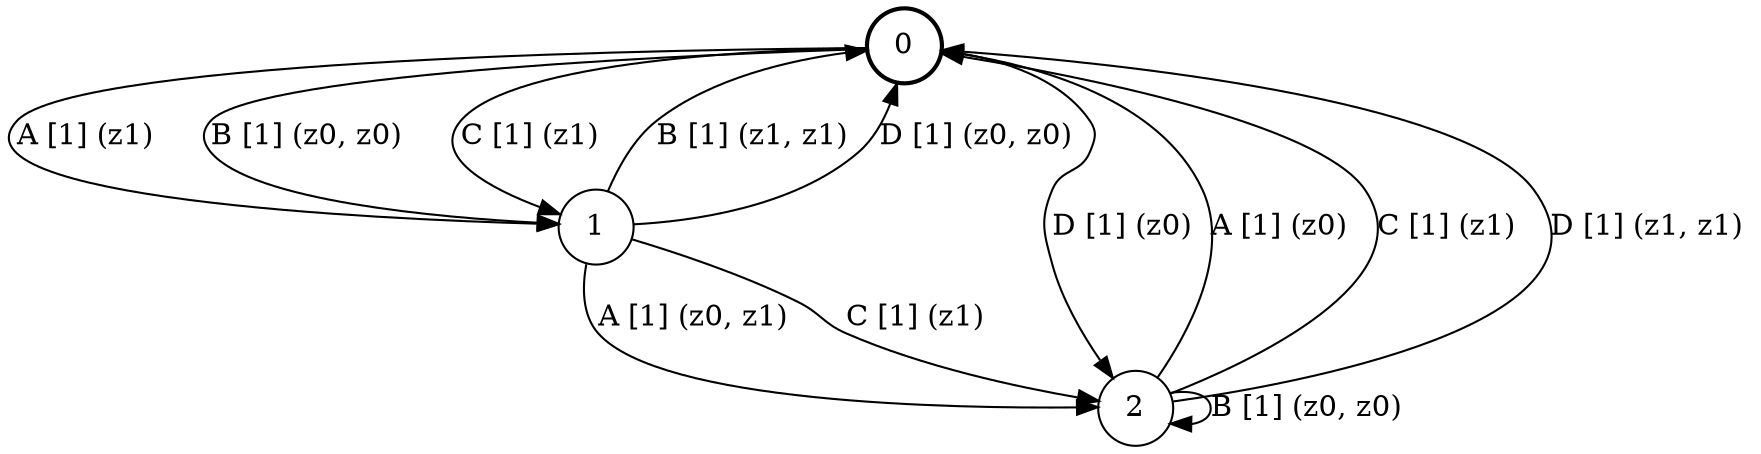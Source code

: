 # generated file, don't try to modify
# command: dot -Tpng <filename> > tree.png
digraph Automaton {
    node [shape = circle];
    0 [style = "bold"];
    0 -> 1 [label = "A [1] (z1) "];
    0 -> 1 [label = "B [1] (z0, z0) "];
    0 -> 1 [label = "C [1] (z1) "];
    0 -> 2 [label = "D [1] (z0) "];
    1 -> 2 [label = "A [1] (z0, z1) "];
    1 -> 0 [label = "B [1] (z1, z1) "];
    1 -> 2 [label = "C [1] (z1) "];
    1 -> 0 [label = "D [1] (z0, z0) "];
    2 -> 0 [label = "A [1] (z0) "];
    2 -> 2 [label = "B [1] (z0, z0) "];
    2 -> 0 [label = "C [1] (z1) "];
    2 -> 0 [label = "D [1] (z1, z1) "];
}
